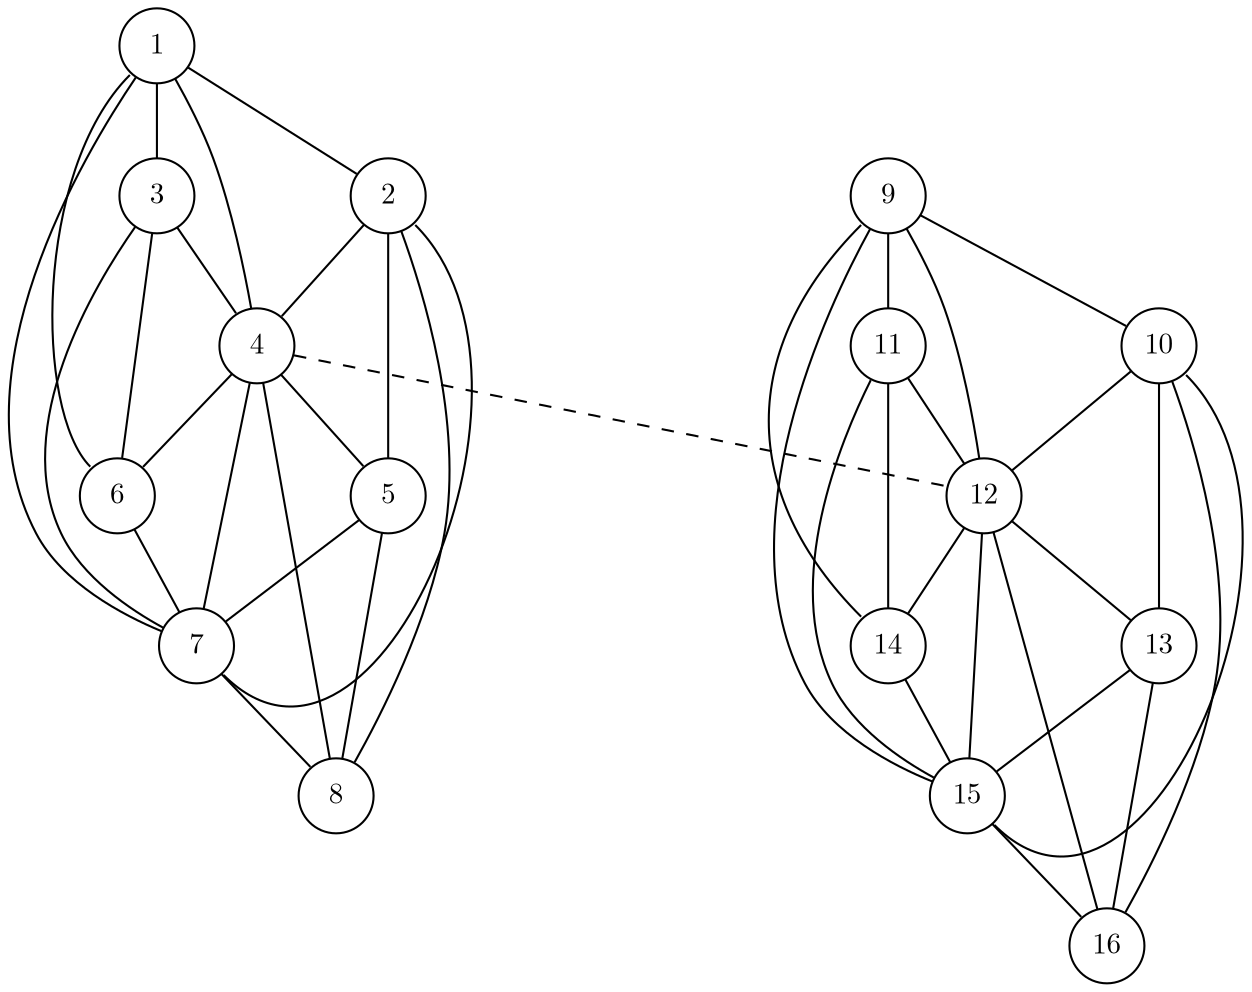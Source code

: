 /*
 * Build using:
 * neato -Tpdf -O cluster_08.dot
 *
 */
graph {
	graph [
		overlap=true,
		splines=true,
		margin = "0,0",
		fontname = "STIX Two Math",
		esep = "0.5"
	];

	node [
		shape=circle,
		fixedsize=true, // don't allow nodes to change sizes dynamically
		width=0.5, // relative to the underlying coordinate grid?
		color="black", // node border color (X11 or HTML colors)
		fillcolor="white", // node fill color (X11 or HTML colors)
		fontname = "STIX Two Math",
	];

	edge [
	];

	c1n1 [pos="01.00, 02.00!", label="1"];
	c1n2 [pos="02.00, 02.00!", label="2"];
	c1n3 [pos="00.50, 01.00!", label="3"];
	c1n4 [pos="01.50, 01.00!", label="4"];
	c1n5 [pos="02.50, 01.00!", label="5"];
	c1n6 [pos="00.00, 00.00!", label="6"];
	c1n7 [pos="01.00, 00.00!", label="7"];
	c1n8 [pos="02.00, 00.00!", label="8"];
	subgraph 1 {
		c1n1:sw -- c1n6:nw;
		c1n1 -- {c1n3 c1n7 c1n4 c1n2};
		c1n2 -- {c1n4 c1n8 c1n5};
		c1n2:se -- c1n7:se;
		c1n3 -- {c1n4 c1n7 c1n6};
		c1n4 -- {c1n5 c1n8 c1n7 c1n6};
		c1n5 -- {c1n7 c1n8};
		c1n6 -- {c1n7};
		c1n7 -- {c1n8 };
		c1n8 -- {};
	}

	c2n1 [pos="-02.00, 05.00!", label="9"];
	c2n2 [pos="-01.00, 05.00!", label="10"];
	c2n3 [pos="-02.50, 04.00!", label="11"];
	c2n4 [pos="-01.50, 04.00!", label="12"];
	c2n5 [pos="-00.50, 04.00!", label="13"];
	c2n6 [pos="-03.00, 03.00!", label="14"];
	c2n7 [pos="-02.00, 03.00!", label="15"];
	c2n8 [pos="-01.00, 03.00!", label="16"];
	subgraph 2 {
		c2n1:sw -- c2n6:nw;
		c2n1 -- {c2n3 c2n7 c2n4 c2n2};
		c2n2 -- {c2n4 c2n8 c2n5};
		c2n2:se -- c2n7:se;
		c2n3 -- {c2n4 c2n7 c2n6};
		c2n4 -- {c2n5 c2n8 c2n7 c2n6};
		c2n5 -- {c2n7 c2n8};
		c2n6 -- {c2n7};
		c2n7 -- {c2n8 };
		c2n8 -- {};
	}
	c1n4 -- c2n4 [style = dashed];
}
